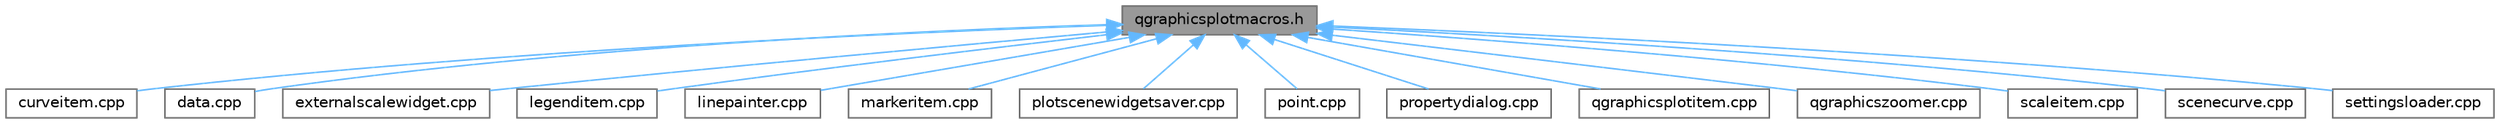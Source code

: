 digraph "qgraphicsplotmacros.h"
{
 // LATEX_PDF_SIZE
  bgcolor="transparent";
  edge [fontname=Helvetica,fontsize=10,labelfontname=Helvetica,labelfontsize=10];
  node [fontname=Helvetica,fontsize=10,shape=box,height=0.2,width=0.4];
  Node1 [label="qgraphicsplotmacros.h",height=0.2,width=0.4,color="gray40", fillcolor="grey60", style="filled", fontcolor="black",tooltip=" "];
  Node1 -> Node2 [dir="back",color="steelblue1",style="solid"];
  Node2 [label="curveitem.cpp",height=0.2,width=0.4,color="grey40", fillcolor="white", style="filled",URL="$curveitem_8cpp.html",tooltip=" "];
  Node1 -> Node3 [dir="back",color="steelblue1",style="solid"];
  Node3 [label="data.cpp",height=0.2,width=0.4,color="grey40", fillcolor="white", style="filled",URL="$data_8cpp.html",tooltip=" "];
  Node1 -> Node4 [dir="back",color="steelblue1",style="solid"];
  Node4 [label="externalscalewidget.cpp",height=0.2,width=0.4,color="grey40", fillcolor="white", style="filled",URL="$externalscalewidget_8cpp.html",tooltip=" "];
  Node1 -> Node5 [dir="back",color="steelblue1",style="solid"];
  Node5 [label="legenditem.cpp",height=0.2,width=0.4,color="grey40", fillcolor="white", style="filled",URL="$legenditem_8cpp.html",tooltip=" "];
  Node1 -> Node6 [dir="back",color="steelblue1",style="solid"];
  Node6 [label="linepainter.cpp",height=0.2,width=0.4,color="grey40", fillcolor="white", style="filled",URL="$linepainter_8cpp.html",tooltip=" "];
  Node1 -> Node7 [dir="back",color="steelblue1",style="solid"];
  Node7 [label="markeritem.cpp",height=0.2,width=0.4,color="grey40", fillcolor="white", style="filled",URL="$markeritem_8cpp.html",tooltip=" "];
  Node1 -> Node8 [dir="back",color="steelblue1",style="solid"];
  Node8 [label="plotscenewidgetsaver.cpp",height=0.2,width=0.4,color="grey40", fillcolor="white", style="filled",URL="$plotscenewidgetsaver_8cpp.html",tooltip=" "];
  Node1 -> Node9 [dir="back",color="steelblue1",style="solid"];
  Node9 [label="point.cpp",height=0.2,width=0.4,color="grey40", fillcolor="white", style="filled",URL="$point_8cpp.html",tooltip=" "];
  Node1 -> Node10 [dir="back",color="steelblue1",style="solid"];
  Node10 [label="propertydialog.cpp",height=0.2,width=0.4,color="grey40", fillcolor="white", style="filled",URL="$propertydialog_8cpp.html",tooltip=" "];
  Node1 -> Node11 [dir="back",color="steelblue1",style="solid"];
  Node11 [label="qgraphicsplotitem.cpp",height=0.2,width=0.4,color="grey40", fillcolor="white", style="filled",URL="$qgraphicsplotitem_8cpp.html",tooltip=" "];
  Node1 -> Node12 [dir="back",color="steelblue1",style="solid"];
  Node12 [label="qgraphicszoomer.cpp",height=0.2,width=0.4,color="grey40", fillcolor="white", style="filled",URL="$qgraphicszoomer_8cpp.html",tooltip=" "];
  Node1 -> Node13 [dir="back",color="steelblue1",style="solid"];
  Node13 [label="scaleitem.cpp",height=0.2,width=0.4,color="grey40", fillcolor="white", style="filled",URL="$scaleitem_8cpp.html",tooltip=" "];
  Node1 -> Node14 [dir="back",color="steelblue1",style="solid"];
  Node14 [label="scenecurve.cpp",height=0.2,width=0.4,color="grey40", fillcolor="white", style="filled",URL="$scenecurve_8cpp.html",tooltip=" "];
  Node1 -> Node15 [dir="back",color="steelblue1",style="solid"];
  Node15 [label="settingsloader.cpp",height=0.2,width=0.4,color="grey40", fillcolor="white", style="filled",URL="$settingsloader_8cpp.html",tooltip=" "];
}
